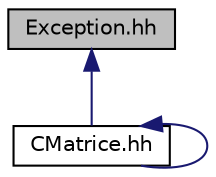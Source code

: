digraph "Exception.hh"
{
  edge [fontname="Helvetica",fontsize="10",labelfontname="Helvetica",labelfontsize="10"];
  node [fontname="Helvetica",fontsize="10",shape=record];
  Node3 [label="Exception.hh",height=0.2,width=0.4,color="black", fillcolor="grey75", style="filled", fontcolor="black"];
  Node3 -> Node4 [dir="back",color="midnightblue",fontsize="10",style="solid",fontname="Helvetica"];
  Node4 [label="CMatrice.hh",height=0.2,width=0.4,color="black", fillcolor="white", style="filled",URL="$CMatrice_8hh.html"];
  Node4 -> Node4 [dir="back",color="midnightblue",fontsize="10",style="solid",fontname="Helvetica"];
}
